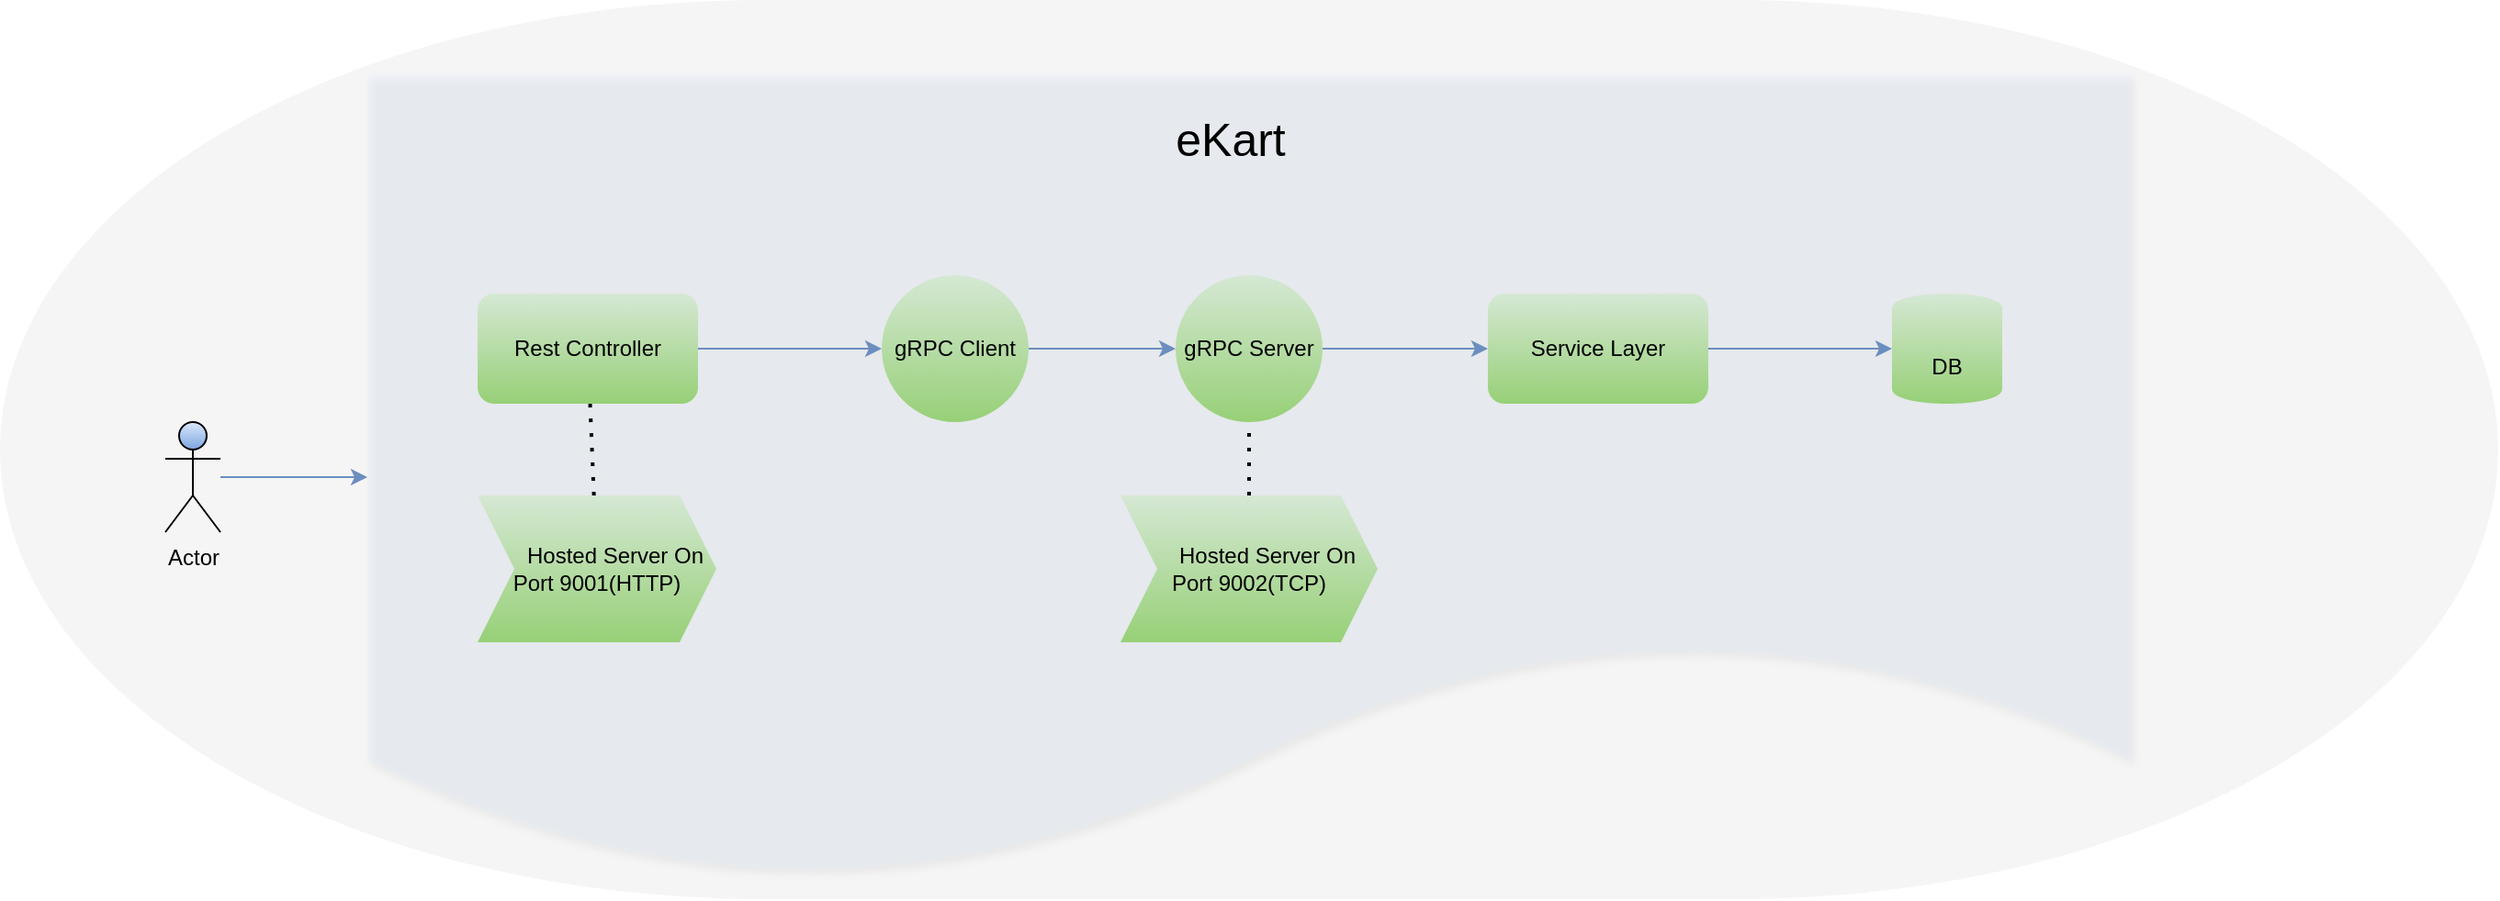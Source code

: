 <mxfile version="21.7.5" type="device">
  <diagram name="eKart Design" id="b7E-y47pZOJkrk58wIC3">
    <mxGraphModel dx="2585" dy="818" grid="1" gridSize="10" guides="1" tooltips="1" connect="1" arrows="1" fold="1" page="1" pageScale="1" pageWidth="1169" pageHeight="827" math="0" shadow="0">
      <root>
        <mxCell id="0" />
        <mxCell id="1" parent="0" />
        <mxCell id="ByXQOyaUW9E0YDTfuzh0-27" value="" style="strokeWidth=2;html=1;shape=mxgraph.flowchart.terminator;whiteSpace=wrap;shadow=0;fillColor=#f5f5f5;strokeColor=none;fontColor=#333333;" vertex="1" parent="1">
          <mxGeometry x="-60" y="20" width="1360" height="490" as="geometry" />
        </mxCell>
        <mxCell id="ByXQOyaUW9E0YDTfuzh0-21" value="" style="shape=document;whiteSpace=wrap;html=1;boundedLbl=1;fillColor=#dae8fc;strokeColor=none;shadow=1;opacity=20;" vertex="1" parent="1">
          <mxGeometry x="140" y="60" width="960" height="440" as="geometry" />
        </mxCell>
        <mxCell id="ByXQOyaUW9E0YDTfuzh0-5" value="" style="edgeStyle=orthogonalEdgeStyle;rounded=0;orthogonalLoop=1;jettySize=auto;html=1;fillColor=#dae8fc;strokeColor=#6c8ebf;" edge="1" parent="1" source="ByXQOyaUW9E0YDTfuzh0-3" target="ByXQOyaUW9E0YDTfuzh0-4">
          <mxGeometry relative="1" as="geometry" />
        </mxCell>
        <mxCell id="ByXQOyaUW9E0YDTfuzh0-3" value="Rest Controller" style="rounded=1;whiteSpace=wrap;html=1;fillColor=#d5e8d4;strokeColor=none;gradientColor=#97d077;" vertex="1" parent="1">
          <mxGeometry x="200" y="180" width="120" height="60" as="geometry" />
        </mxCell>
        <mxCell id="ByXQOyaUW9E0YDTfuzh0-7" value="" style="edgeStyle=orthogonalEdgeStyle;rounded=0;orthogonalLoop=1;jettySize=auto;html=1;fillColor=#dae8fc;strokeColor=#6c8ebf;" edge="1" parent="1" source="ByXQOyaUW9E0YDTfuzh0-4" target="ByXQOyaUW9E0YDTfuzh0-6">
          <mxGeometry relative="1" as="geometry" />
        </mxCell>
        <mxCell id="ByXQOyaUW9E0YDTfuzh0-4" value="gRPC Client" style="ellipse;whiteSpace=wrap;html=1;rounded=1;fillColor=#d5e8d4;strokeColor=none;gradientColor=#97d077;" vertex="1" parent="1">
          <mxGeometry x="420" y="170" width="80" height="80" as="geometry" />
        </mxCell>
        <mxCell id="ByXQOyaUW9E0YDTfuzh0-11" value="" style="edgeStyle=orthogonalEdgeStyle;rounded=0;orthogonalLoop=1;jettySize=auto;html=1;fillColor=#dae8fc;strokeColor=#6c8ebf;" edge="1" parent="1" source="ByXQOyaUW9E0YDTfuzh0-6" target="ByXQOyaUW9E0YDTfuzh0-10">
          <mxGeometry relative="1" as="geometry" />
        </mxCell>
        <mxCell id="ByXQOyaUW9E0YDTfuzh0-6" value="gRPC Server" style="ellipse;whiteSpace=wrap;html=1;rounded=1;fillColor=#d5e8d4;strokeColor=none;gradientColor=#97d077;" vertex="1" parent="1">
          <mxGeometry x="580" y="170" width="80" height="80" as="geometry" />
        </mxCell>
        <mxCell id="ByXQOyaUW9E0YDTfuzh0-13" style="edgeStyle=orthogonalEdgeStyle;rounded=0;orthogonalLoop=1;jettySize=auto;html=1;fillColor=#dae8fc;strokeColor=#6c8ebf;entryX=0;entryY=0.5;entryDx=0;entryDy=0;" edge="1" parent="1" source="ByXQOyaUW9E0YDTfuzh0-10" target="ByXQOyaUW9E0YDTfuzh0-26">
          <mxGeometry relative="1" as="geometry">
            <mxPoint x="950" y="210" as="targetPoint" />
          </mxGeometry>
        </mxCell>
        <mxCell id="ByXQOyaUW9E0YDTfuzh0-10" value="Service Layer" style="whiteSpace=wrap;html=1;rounded=1;fillColor=#d5e8d4;strokeColor=none;gradientColor=#97d077;" vertex="1" parent="1">
          <mxGeometry x="750" y="180" width="120" height="60" as="geometry" />
        </mxCell>
        <mxCell id="ByXQOyaUW9E0YDTfuzh0-14" value="&amp;nbsp; &amp;nbsp; &amp;nbsp; Hosted Server On Port 9001(HTTP)" style="shape=step;perimeter=stepPerimeter;whiteSpace=wrap;html=1;fixedSize=1;fillColor=#d5e8d4;strokeColor=none;gradientColor=#97d077;" vertex="1" parent="1">
          <mxGeometry x="200" y="290" width="130" height="80" as="geometry" />
        </mxCell>
        <mxCell id="ByXQOyaUW9E0YDTfuzh0-15" value="&amp;nbsp; &amp;nbsp; &amp;nbsp; Hosted Server On Port 9002(TCP)" style="shape=step;perimeter=stepPerimeter;whiteSpace=wrap;html=1;fixedSize=1;fillColor=#d5e8d4;strokeColor=none;gradientColor=#97d077;" vertex="1" parent="1">
          <mxGeometry x="550" y="290" width="140" height="80" as="geometry" />
        </mxCell>
        <mxCell id="ByXQOyaUW9E0YDTfuzh0-18" value="" style="endArrow=none;dashed=1;html=1;dashPattern=1 3;strokeWidth=2;rounded=0;" edge="1" parent="1" source="ByXQOyaUW9E0YDTfuzh0-15" target="ByXQOyaUW9E0YDTfuzh0-6">
          <mxGeometry width="50" height="50" relative="1" as="geometry">
            <mxPoint x="750" y="410" as="sourcePoint" />
            <mxPoint x="800" y="360" as="targetPoint" />
          </mxGeometry>
        </mxCell>
        <mxCell id="ByXQOyaUW9E0YDTfuzh0-19" value="" style="endArrow=none;dashed=1;html=1;dashPattern=1 3;strokeWidth=2;rounded=0;" edge="1" parent="1" source="ByXQOyaUW9E0YDTfuzh0-14" target="ByXQOyaUW9E0YDTfuzh0-3">
          <mxGeometry width="50" height="50" relative="1" as="geometry">
            <mxPoint x="90" y="320" as="sourcePoint" />
            <mxPoint x="140" y="270" as="targetPoint" />
          </mxGeometry>
        </mxCell>
        <mxCell id="ByXQOyaUW9E0YDTfuzh0-22" style="edgeStyle=orthogonalEdgeStyle;rounded=0;orthogonalLoop=1;jettySize=auto;html=1;fillColor=#dae8fc;gradientColor=#7ea6e0;strokeColor=#6c8ebf;" edge="1" parent="1" source="ByXQOyaUW9E0YDTfuzh0-20" target="ByXQOyaUW9E0YDTfuzh0-21">
          <mxGeometry relative="1" as="geometry" />
        </mxCell>
        <mxCell id="ByXQOyaUW9E0YDTfuzh0-20" value="Actor" style="shape=umlActor;verticalLabelPosition=bottom;verticalAlign=top;html=1;outlineConnect=0;fillColor=#dae8fc;gradientColor=#7ea6e0;strokeColor=default;" vertex="1" parent="1">
          <mxGeometry x="30" y="250" width="30" height="60" as="geometry" />
        </mxCell>
        <mxCell id="ByXQOyaUW9E0YDTfuzh0-23" value="&lt;font style=&quot;font-size: 25px;&quot;&gt;eKart&lt;/font&gt;" style="text;html=1;align=center;verticalAlign=middle;whiteSpace=wrap;rounded=0;strokeColor=none;fillColor=none;shadow=0;glass=0;" vertex="1" parent="1">
          <mxGeometry x="580" y="80" width="60" height="30" as="geometry" />
        </mxCell>
        <mxCell id="ByXQOyaUW9E0YDTfuzh0-26" value="DB" style="shape=datastore;whiteSpace=wrap;html=1;fillColor=#d5e8d4;gradientColor=#97d077;strokeColor=none;" vertex="1" parent="1">
          <mxGeometry x="970" y="180" width="60" height="60" as="geometry" />
        </mxCell>
      </root>
    </mxGraphModel>
  </diagram>
</mxfile>

